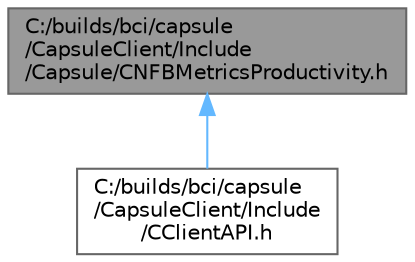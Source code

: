 digraph "C:/builds/bci/capsule/CapsuleClient/Include/Capsule/CNFBMetricsProductivity.h"
{
 // LATEX_PDF_SIZE
  bgcolor="transparent";
  edge [fontname=Helvetica,fontsize=10,labelfontname=Helvetica,labelfontsize=10];
  node [fontname=Helvetica,fontsize=10,shape=box,height=0.2,width=0.4];
  Node1 [id="Node000001",label="C:/builds/bci/capsule\l/CapsuleClient/Include\l/Capsule/CNFBMetricsProductivity.h",height=0.2,width=0.4,color="gray40", fillcolor="grey60", style="filled", fontcolor="black",tooltip=" "];
  Node1 -> Node2 [id="edge1_Node000001_Node000002",dir="back",color="steelblue1",style="solid",tooltip=" "];
  Node2 [id="Node000002",label="C:/builds/bci/capsule\l/CapsuleClient/Include\l/CClientAPI.h",height=0.2,width=0.4,color="grey40", fillcolor="white", style="filled",URL="$_c_client_a_p_i_8h.html",tooltip=" "];
}
